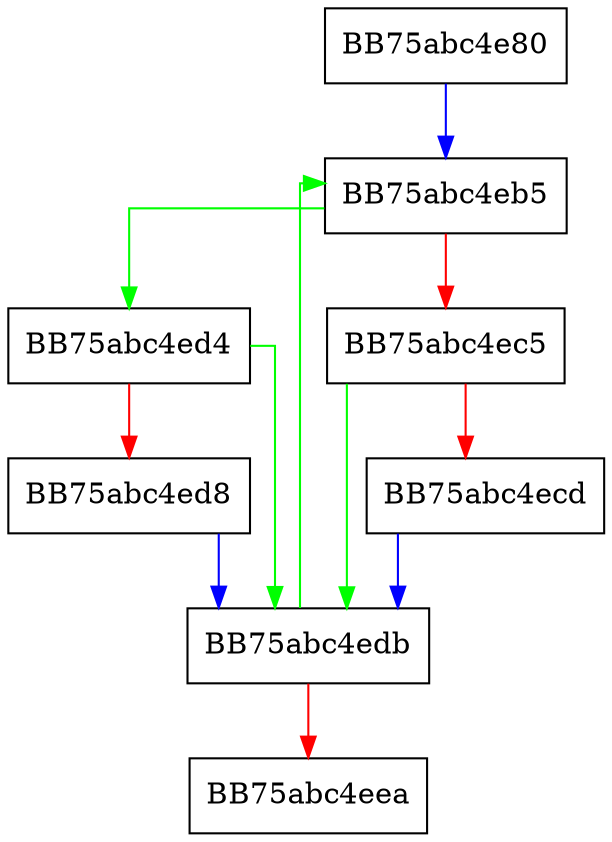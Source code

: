 digraph eIL_psubsw {
  node [shape="box"];
  graph [splines=ortho];
  BB75abc4e80 -> BB75abc4eb5 [color="blue"];
  BB75abc4eb5 -> BB75abc4ed4 [color="green"];
  BB75abc4eb5 -> BB75abc4ec5 [color="red"];
  BB75abc4ec5 -> BB75abc4edb [color="green"];
  BB75abc4ec5 -> BB75abc4ecd [color="red"];
  BB75abc4ecd -> BB75abc4edb [color="blue"];
  BB75abc4ed4 -> BB75abc4edb [color="green"];
  BB75abc4ed4 -> BB75abc4ed8 [color="red"];
  BB75abc4ed8 -> BB75abc4edb [color="blue"];
  BB75abc4edb -> BB75abc4eb5 [color="green"];
  BB75abc4edb -> BB75abc4eea [color="red"];
}